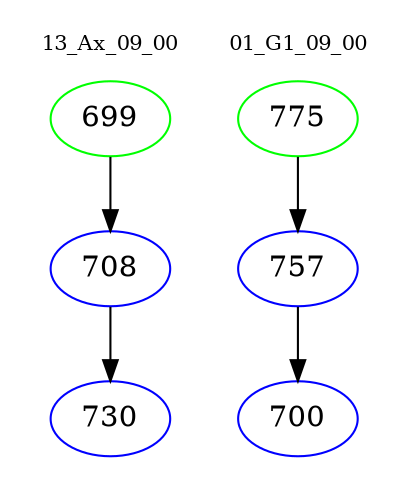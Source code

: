 digraph{
subgraph cluster_0 {
color = white
label = "13_Ax_09_00";
fontsize=10;
T0_699 [label="699", color="green"]
T0_699 -> T0_708 [color="black"]
T0_708 [label="708", color="blue"]
T0_708 -> T0_730 [color="black"]
T0_730 [label="730", color="blue"]
}
subgraph cluster_1 {
color = white
label = "01_G1_09_00";
fontsize=10;
T1_775 [label="775", color="green"]
T1_775 -> T1_757 [color="black"]
T1_757 [label="757", color="blue"]
T1_757 -> T1_700 [color="black"]
T1_700 [label="700", color="blue"]
}
}
